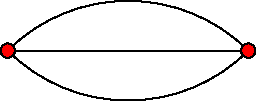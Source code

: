 /******************************************************************************
 *                                 LICENSE                                    *
 ******************************************************************************
 *  This file is part of Mathematics-and-Physics.                             *
 *                                                                            *
 *  Mathematics-and-Physics is free software: you can redistribute it and/or  *
 *  modify it under the terms of the GNU General Public License as published  *
 *  by the Free Software Foundation, either version 3 of the License, or      *
 *  (at your option) any later version.                                       *
 *                                                                            *
 *  Mathematics-and-Physics is distributed in the hope that it will be useful *
 *  but WITHOUT ANY WARRANTY; without even the implied warranty of            *
 *  MERCHANTABILITY or FITNESS FOR A PARTICULAR PURPOSE.  See the             *
 *  GNU General Public License for more details.                              *
 *                                                                            *
 *  You should have received a copy of the GNU General Public License         *
 *  along with Mathematics-and-Physics.  If not, see                          *
 *  <https://www.gnu.org/licenses/>.                                          *
 ******************************************************************************/

/*  Size of the figure.                                                       */
size(128);

/*  Coordinates for the vertices of the graph.                                */
pair V0 = (0.0, 0.0);
pair V1 = (1.0, 0.0);

real rDot = 0.03;

/*  And draw the edges.                                                       */
draw(V0{NE} .. V1{SE});
draw(V0{SE} .. V1{NE});
draw(V0 -- V1);

/*  Dots for the vertices of the graph.                                       */
filldraw(circle(V0, rDot), red, black);
filldraw(circle(V1, rDot), red, black);
